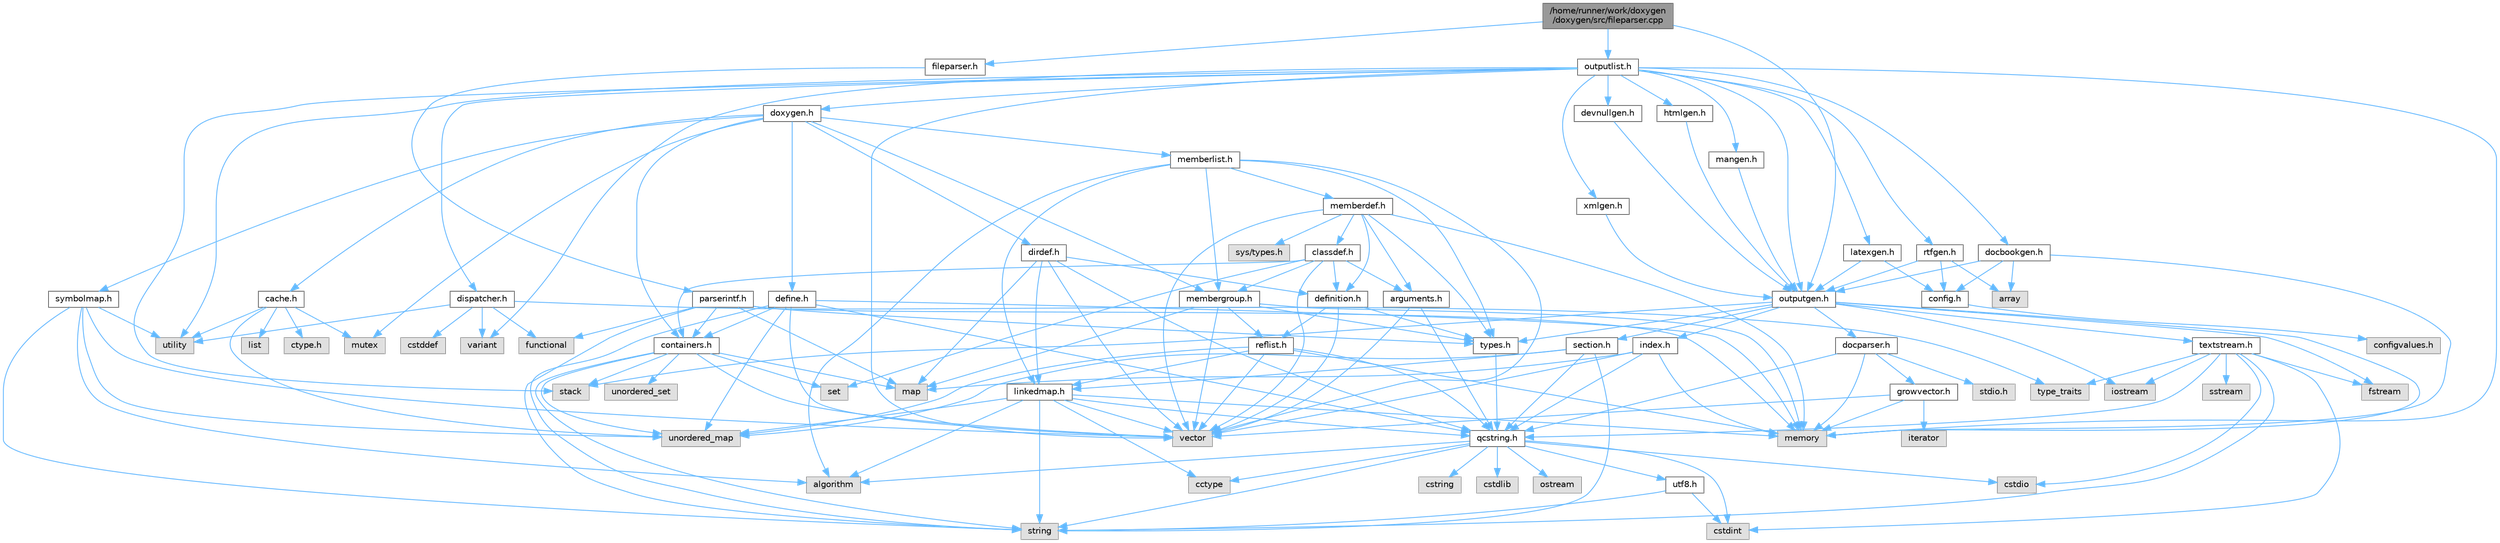 digraph "/home/runner/work/doxygen/doxygen/src/fileparser.cpp"
{
 // INTERACTIVE_SVG=YES
 // LATEX_PDF_SIZE
  bgcolor="transparent";
  edge [fontname=Helvetica,fontsize=10,labelfontname=Helvetica,labelfontsize=10];
  node [fontname=Helvetica,fontsize=10,shape=box,height=0.2,width=0.4];
  Node1 [id="Node000001",label="/home/runner/work/doxygen\l/doxygen/src/fileparser.cpp",height=0.2,width=0.4,color="gray40", fillcolor="grey60", style="filled", fontcolor="black",tooltip=" "];
  Node1 -> Node2 [id="edge1_Node000001_Node000002",color="steelblue1",style="solid",tooltip=" "];
  Node2 [id="Node000002",label="fileparser.h",height=0.2,width=0.4,color="grey40", fillcolor="white", style="filled",URL="$d5/dc5/fileparser_8h.html",tooltip=" "];
  Node2 -> Node3 [id="edge2_Node000002_Node000003",color="steelblue1",style="solid",tooltip=" "];
  Node3 [id="Node000003",label="parserintf.h",height=0.2,width=0.4,color="grey40", fillcolor="white", style="filled",URL="$da/d55/parserintf_8h.html",tooltip=" "];
  Node3 -> Node4 [id="edge3_Node000003_Node000004",color="steelblue1",style="solid",tooltip=" "];
  Node4 [id="Node000004",label="functional",height=0.2,width=0.4,color="grey60", fillcolor="#E0E0E0", style="filled",tooltip=" "];
  Node3 -> Node5 [id="edge4_Node000003_Node000005",color="steelblue1",style="solid",tooltip=" "];
  Node5 [id="Node000005",label="memory",height=0.2,width=0.4,color="grey60", fillcolor="#E0E0E0", style="filled",tooltip=" "];
  Node3 -> Node6 [id="edge5_Node000003_Node000006",color="steelblue1",style="solid",tooltip=" "];
  Node6 [id="Node000006",label="map",height=0.2,width=0.4,color="grey60", fillcolor="#E0E0E0", style="filled",tooltip=" "];
  Node3 -> Node7 [id="edge6_Node000003_Node000007",color="steelblue1",style="solid",tooltip=" "];
  Node7 [id="Node000007",label="string",height=0.2,width=0.4,color="grey60", fillcolor="#E0E0E0", style="filled",tooltip=" "];
  Node3 -> Node8 [id="edge7_Node000003_Node000008",color="steelblue1",style="solid",tooltip=" "];
  Node8 [id="Node000008",label="types.h",height=0.2,width=0.4,color="grey40", fillcolor="white", style="filled",URL="$d9/d49/types_8h.html",tooltip="This file contains a number of basic enums and types."];
  Node8 -> Node9 [id="edge8_Node000008_Node000009",color="steelblue1",style="solid",tooltip=" "];
  Node9 [id="Node000009",label="qcstring.h",height=0.2,width=0.4,color="grey40", fillcolor="white", style="filled",URL="$d7/d5c/qcstring_8h.html",tooltip=" "];
  Node9 -> Node7 [id="edge9_Node000009_Node000007",color="steelblue1",style="solid",tooltip=" "];
  Node9 -> Node10 [id="edge10_Node000009_Node000010",color="steelblue1",style="solid",tooltip=" "];
  Node10 [id="Node000010",label="algorithm",height=0.2,width=0.4,color="grey60", fillcolor="#E0E0E0", style="filled",tooltip=" "];
  Node9 -> Node11 [id="edge11_Node000009_Node000011",color="steelblue1",style="solid",tooltip=" "];
  Node11 [id="Node000011",label="cctype",height=0.2,width=0.4,color="grey60", fillcolor="#E0E0E0", style="filled",tooltip=" "];
  Node9 -> Node12 [id="edge12_Node000009_Node000012",color="steelblue1",style="solid",tooltip=" "];
  Node12 [id="Node000012",label="cstring",height=0.2,width=0.4,color="grey60", fillcolor="#E0E0E0", style="filled",tooltip=" "];
  Node9 -> Node13 [id="edge13_Node000009_Node000013",color="steelblue1",style="solid",tooltip=" "];
  Node13 [id="Node000013",label="cstdio",height=0.2,width=0.4,color="grey60", fillcolor="#E0E0E0", style="filled",tooltip=" "];
  Node9 -> Node14 [id="edge14_Node000009_Node000014",color="steelblue1",style="solid",tooltip=" "];
  Node14 [id="Node000014",label="cstdlib",height=0.2,width=0.4,color="grey60", fillcolor="#E0E0E0", style="filled",tooltip=" "];
  Node9 -> Node15 [id="edge15_Node000009_Node000015",color="steelblue1",style="solid",tooltip=" "];
  Node15 [id="Node000015",label="cstdint",height=0.2,width=0.4,color="grey60", fillcolor="#E0E0E0", style="filled",tooltip=" "];
  Node9 -> Node16 [id="edge16_Node000009_Node000016",color="steelblue1",style="solid",tooltip=" "];
  Node16 [id="Node000016",label="ostream",height=0.2,width=0.4,color="grey60", fillcolor="#E0E0E0", style="filled",tooltip=" "];
  Node9 -> Node17 [id="edge17_Node000009_Node000017",color="steelblue1",style="solid",tooltip=" "];
  Node17 [id="Node000017",label="utf8.h",height=0.2,width=0.4,color="grey40", fillcolor="white", style="filled",URL="$db/d7c/utf8_8h.html",tooltip="Various UTF8 related helper functions."];
  Node17 -> Node15 [id="edge18_Node000017_Node000015",color="steelblue1",style="solid",tooltip=" "];
  Node17 -> Node7 [id="edge19_Node000017_Node000007",color="steelblue1",style="solid",tooltip=" "];
  Node3 -> Node18 [id="edge20_Node000003_Node000018",color="steelblue1",style="solid",tooltip=" "];
  Node18 [id="Node000018",label="containers.h",height=0.2,width=0.4,color="grey40", fillcolor="white", style="filled",URL="$d5/d75/containers_8h.html",tooltip=" "];
  Node18 -> Node19 [id="edge21_Node000018_Node000019",color="steelblue1",style="solid",tooltip=" "];
  Node19 [id="Node000019",label="vector",height=0.2,width=0.4,color="grey60", fillcolor="#E0E0E0", style="filled",tooltip=" "];
  Node18 -> Node7 [id="edge22_Node000018_Node000007",color="steelblue1",style="solid",tooltip=" "];
  Node18 -> Node20 [id="edge23_Node000018_Node000020",color="steelblue1",style="solid",tooltip=" "];
  Node20 [id="Node000020",label="set",height=0.2,width=0.4,color="grey60", fillcolor="#E0E0E0", style="filled",tooltip=" "];
  Node18 -> Node6 [id="edge24_Node000018_Node000006",color="steelblue1",style="solid",tooltip=" "];
  Node18 -> Node21 [id="edge25_Node000018_Node000021",color="steelblue1",style="solid",tooltip=" "];
  Node21 [id="Node000021",label="unordered_set",height=0.2,width=0.4,color="grey60", fillcolor="#E0E0E0", style="filled",tooltip=" "];
  Node18 -> Node22 [id="edge26_Node000018_Node000022",color="steelblue1",style="solid",tooltip=" "];
  Node22 [id="Node000022",label="unordered_map",height=0.2,width=0.4,color="grey60", fillcolor="#E0E0E0", style="filled",tooltip=" "];
  Node18 -> Node23 [id="edge27_Node000018_Node000023",color="steelblue1",style="solid",tooltip=" "];
  Node23 [id="Node000023",label="stack",height=0.2,width=0.4,color="grey60", fillcolor="#E0E0E0", style="filled",tooltip=" "];
  Node1 -> Node24 [id="edge28_Node000001_Node000024",color="steelblue1",style="solid",tooltip=" "];
  Node24 [id="Node000024",label="outputgen.h",height=0.2,width=0.4,color="grey40", fillcolor="white", style="filled",URL="$df/d06/outputgen_8h.html",tooltip=" "];
  Node24 -> Node5 [id="edge29_Node000024_Node000005",color="steelblue1",style="solid",tooltip=" "];
  Node24 -> Node23 [id="edge30_Node000024_Node000023",color="steelblue1",style="solid",tooltip=" "];
  Node24 -> Node25 [id="edge31_Node000024_Node000025",color="steelblue1",style="solid",tooltip=" "];
  Node25 [id="Node000025",label="iostream",height=0.2,width=0.4,color="grey60", fillcolor="#E0E0E0", style="filled",tooltip=" "];
  Node24 -> Node26 [id="edge32_Node000024_Node000026",color="steelblue1",style="solid",tooltip=" "];
  Node26 [id="Node000026",label="fstream",height=0.2,width=0.4,color="grey60", fillcolor="#E0E0E0", style="filled",tooltip=" "];
  Node24 -> Node8 [id="edge33_Node000024_Node000008",color="steelblue1",style="solid",tooltip=" "];
  Node24 -> Node27 [id="edge34_Node000024_Node000027",color="steelblue1",style="solid",tooltip=" "];
  Node27 [id="Node000027",label="index.h",height=0.2,width=0.4,color="grey40", fillcolor="white", style="filled",URL="$d1/db5/index_8h.html",tooltip=" "];
  Node27 -> Node5 [id="edge35_Node000027_Node000005",color="steelblue1",style="solid",tooltip=" "];
  Node27 -> Node19 [id="edge36_Node000027_Node000019",color="steelblue1",style="solid",tooltip=" "];
  Node27 -> Node6 [id="edge37_Node000027_Node000006",color="steelblue1",style="solid",tooltip=" "];
  Node27 -> Node9 [id="edge38_Node000027_Node000009",color="steelblue1",style="solid",tooltip=" "];
  Node24 -> Node28 [id="edge39_Node000024_Node000028",color="steelblue1",style="solid",tooltip=" "];
  Node28 [id="Node000028",label="section.h",height=0.2,width=0.4,color="grey40", fillcolor="white", style="filled",URL="$d1/d2a/section_8h.html",tooltip=" "];
  Node28 -> Node7 [id="edge40_Node000028_Node000007",color="steelblue1",style="solid",tooltip=" "];
  Node28 -> Node22 [id="edge41_Node000028_Node000022",color="steelblue1",style="solid",tooltip=" "];
  Node28 -> Node9 [id="edge42_Node000028_Node000009",color="steelblue1",style="solid",tooltip=" "];
  Node28 -> Node29 [id="edge43_Node000028_Node000029",color="steelblue1",style="solid",tooltip=" "];
  Node29 [id="Node000029",label="linkedmap.h",height=0.2,width=0.4,color="grey40", fillcolor="white", style="filled",URL="$da/de1/linkedmap_8h.html",tooltip=" "];
  Node29 -> Node22 [id="edge44_Node000029_Node000022",color="steelblue1",style="solid",tooltip=" "];
  Node29 -> Node19 [id="edge45_Node000029_Node000019",color="steelblue1",style="solid",tooltip=" "];
  Node29 -> Node5 [id="edge46_Node000029_Node000005",color="steelblue1",style="solid",tooltip=" "];
  Node29 -> Node7 [id="edge47_Node000029_Node000007",color="steelblue1",style="solid",tooltip=" "];
  Node29 -> Node10 [id="edge48_Node000029_Node000010",color="steelblue1",style="solid",tooltip=" "];
  Node29 -> Node11 [id="edge49_Node000029_Node000011",color="steelblue1",style="solid",tooltip=" "];
  Node29 -> Node9 [id="edge50_Node000029_Node000009",color="steelblue1",style="solid",tooltip=" "];
  Node24 -> Node30 [id="edge51_Node000024_Node000030",color="steelblue1",style="solid",tooltip=" "];
  Node30 [id="Node000030",label="textstream.h",height=0.2,width=0.4,color="grey40", fillcolor="white", style="filled",URL="$d4/d7d/textstream_8h.html",tooltip=" "];
  Node30 -> Node7 [id="edge52_Node000030_Node000007",color="steelblue1",style="solid",tooltip=" "];
  Node30 -> Node25 [id="edge53_Node000030_Node000025",color="steelblue1",style="solid",tooltip=" "];
  Node30 -> Node31 [id="edge54_Node000030_Node000031",color="steelblue1",style="solid",tooltip=" "];
  Node31 [id="Node000031",label="sstream",height=0.2,width=0.4,color="grey60", fillcolor="#E0E0E0", style="filled",tooltip=" "];
  Node30 -> Node15 [id="edge55_Node000030_Node000015",color="steelblue1",style="solid",tooltip=" "];
  Node30 -> Node13 [id="edge56_Node000030_Node000013",color="steelblue1",style="solid",tooltip=" "];
  Node30 -> Node26 [id="edge57_Node000030_Node000026",color="steelblue1",style="solid",tooltip=" "];
  Node30 -> Node32 [id="edge58_Node000030_Node000032",color="steelblue1",style="solid",tooltip=" "];
  Node32 [id="Node000032",label="type_traits",height=0.2,width=0.4,color="grey60", fillcolor="#E0E0E0", style="filled",tooltip=" "];
  Node30 -> Node9 [id="edge59_Node000030_Node000009",color="steelblue1",style="solid",tooltip=" "];
  Node24 -> Node33 [id="edge60_Node000024_Node000033",color="steelblue1",style="solid",tooltip=" "];
  Node33 [id="Node000033",label="docparser.h",height=0.2,width=0.4,color="grey40", fillcolor="white", style="filled",URL="$de/d9c/docparser_8h.html",tooltip=" "];
  Node33 -> Node34 [id="edge61_Node000033_Node000034",color="steelblue1",style="solid",tooltip=" "];
  Node34 [id="Node000034",label="stdio.h",height=0.2,width=0.4,color="grey60", fillcolor="#E0E0E0", style="filled",tooltip=" "];
  Node33 -> Node5 [id="edge62_Node000033_Node000005",color="steelblue1",style="solid",tooltip=" "];
  Node33 -> Node9 [id="edge63_Node000033_Node000009",color="steelblue1",style="solid",tooltip=" "];
  Node33 -> Node35 [id="edge64_Node000033_Node000035",color="steelblue1",style="solid",tooltip=" "];
  Node35 [id="Node000035",label="growvector.h",height=0.2,width=0.4,color="grey40", fillcolor="white", style="filled",URL="$d7/d50/growvector_8h.html",tooltip=" "];
  Node35 -> Node19 [id="edge65_Node000035_Node000019",color="steelblue1",style="solid",tooltip=" "];
  Node35 -> Node5 [id="edge66_Node000035_Node000005",color="steelblue1",style="solid",tooltip=" "];
  Node35 -> Node36 [id="edge67_Node000035_Node000036",color="steelblue1",style="solid",tooltip=" "];
  Node36 [id="Node000036",label="iterator",height=0.2,width=0.4,color="grey60", fillcolor="#E0E0E0", style="filled",tooltip=" "];
  Node1 -> Node37 [id="edge68_Node000001_Node000037",color="steelblue1",style="solid",tooltip=" "];
  Node37 [id="Node000037",label="outputlist.h",height=0.2,width=0.4,color="grey40", fillcolor="white", style="filled",URL="$d2/db9/outputlist_8h.html",tooltip=" "];
  Node37 -> Node38 [id="edge69_Node000037_Node000038",color="steelblue1",style="solid",tooltip=" "];
  Node38 [id="Node000038",label="utility",height=0.2,width=0.4,color="grey60", fillcolor="#E0E0E0", style="filled",tooltip=" "];
  Node37 -> Node19 [id="edge70_Node000037_Node000019",color="steelblue1",style="solid",tooltip=" "];
  Node37 -> Node5 [id="edge71_Node000037_Node000005",color="steelblue1",style="solid",tooltip=" "];
  Node37 -> Node39 [id="edge72_Node000037_Node000039",color="steelblue1",style="solid",tooltip=" "];
  Node39 [id="Node000039",label="variant",height=0.2,width=0.4,color="grey60", fillcolor="#E0E0E0", style="filled",tooltip=" "];
  Node37 -> Node23 [id="edge73_Node000037_Node000023",color="steelblue1",style="solid",tooltip=" "];
  Node37 -> Node24 [id="edge74_Node000037_Node000024",color="steelblue1",style="solid",tooltip=" "];
  Node37 -> Node40 [id="edge75_Node000037_Node000040",color="steelblue1",style="solid",tooltip=" "];
  Node40 [id="Node000040",label="doxygen.h",height=0.2,width=0.4,color="grey40", fillcolor="white", style="filled",URL="$d1/da1/doxygen_8h.html",tooltip=" "];
  Node40 -> Node41 [id="edge76_Node000040_Node000041",color="steelblue1",style="solid",tooltip=" "];
  Node41 [id="Node000041",label="mutex",height=0.2,width=0.4,color="grey60", fillcolor="#E0E0E0", style="filled",tooltip=" "];
  Node40 -> Node18 [id="edge77_Node000040_Node000018",color="steelblue1",style="solid",tooltip=" "];
  Node40 -> Node42 [id="edge78_Node000040_Node000042",color="steelblue1",style="solid",tooltip=" "];
  Node42 [id="Node000042",label="membergroup.h",height=0.2,width=0.4,color="grey40", fillcolor="white", style="filled",URL="$d9/d11/membergroup_8h.html",tooltip=" "];
  Node42 -> Node19 [id="edge79_Node000042_Node000019",color="steelblue1",style="solid",tooltip=" "];
  Node42 -> Node6 [id="edge80_Node000042_Node000006",color="steelblue1",style="solid",tooltip=" "];
  Node42 -> Node5 [id="edge81_Node000042_Node000005",color="steelblue1",style="solid",tooltip=" "];
  Node42 -> Node8 [id="edge82_Node000042_Node000008",color="steelblue1",style="solid",tooltip=" "];
  Node42 -> Node43 [id="edge83_Node000042_Node000043",color="steelblue1",style="solid",tooltip=" "];
  Node43 [id="Node000043",label="reflist.h",height=0.2,width=0.4,color="grey40", fillcolor="white", style="filled",URL="$d1/d02/reflist_8h.html",tooltip=" "];
  Node43 -> Node19 [id="edge84_Node000043_Node000019",color="steelblue1",style="solid",tooltip=" "];
  Node43 -> Node22 [id="edge85_Node000043_Node000022",color="steelblue1",style="solid",tooltip=" "];
  Node43 -> Node5 [id="edge86_Node000043_Node000005",color="steelblue1",style="solid",tooltip=" "];
  Node43 -> Node9 [id="edge87_Node000043_Node000009",color="steelblue1",style="solid",tooltip=" "];
  Node43 -> Node29 [id="edge88_Node000043_Node000029",color="steelblue1",style="solid",tooltip=" "];
  Node40 -> Node44 [id="edge89_Node000040_Node000044",color="steelblue1",style="solid",tooltip=" "];
  Node44 [id="Node000044",label="dirdef.h",height=0.2,width=0.4,color="grey40", fillcolor="white", style="filled",URL="$d6/d15/dirdef_8h.html",tooltip=" "];
  Node44 -> Node19 [id="edge90_Node000044_Node000019",color="steelblue1",style="solid",tooltip=" "];
  Node44 -> Node6 [id="edge91_Node000044_Node000006",color="steelblue1",style="solid",tooltip=" "];
  Node44 -> Node9 [id="edge92_Node000044_Node000009",color="steelblue1",style="solid",tooltip=" "];
  Node44 -> Node29 [id="edge93_Node000044_Node000029",color="steelblue1",style="solid",tooltip=" "];
  Node44 -> Node45 [id="edge94_Node000044_Node000045",color="steelblue1",style="solid",tooltip=" "];
  Node45 [id="Node000045",label="definition.h",height=0.2,width=0.4,color="grey40", fillcolor="white", style="filled",URL="$df/da1/definition_8h.html",tooltip=" "];
  Node45 -> Node19 [id="edge95_Node000045_Node000019",color="steelblue1",style="solid",tooltip=" "];
  Node45 -> Node8 [id="edge96_Node000045_Node000008",color="steelblue1",style="solid",tooltip=" "];
  Node45 -> Node43 [id="edge97_Node000045_Node000043",color="steelblue1",style="solid",tooltip=" "];
  Node40 -> Node46 [id="edge98_Node000040_Node000046",color="steelblue1",style="solid",tooltip=" "];
  Node46 [id="Node000046",label="memberlist.h",height=0.2,width=0.4,color="grey40", fillcolor="white", style="filled",URL="$dd/d78/memberlist_8h.html",tooltip=" "];
  Node46 -> Node19 [id="edge99_Node000046_Node000019",color="steelblue1",style="solid",tooltip=" "];
  Node46 -> Node10 [id="edge100_Node000046_Node000010",color="steelblue1",style="solid",tooltip=" "];
  Node46 -> Node47 [id="edge101_Node000046_Node000047",color="steelblue1",style="solid",tooltip=" "];
  Node47 [id="Node000047",label="memberdef.h",height=0.2,width=0.4,color="grey40", fillcolor="white", style="filled",URL="$d4/d46/memberdef_8h.html",tooltip=" "];
  Node47 -> Node19 [id="edge102_Node000047_Node000019",color="steelblue1",style="solid",tooltip=" "];
  Node47 -> Node5 [id="edge103_Node000047_Node000005",color="steelblue1",style="solid",tooltip=" "];
  Node47 -> Node48 [id="edge104_Node000047_Node000048",color="steelblue1",style="solid",tooltip=" "];
  Node48 [id="Node000048",label="sys/types.h",height=0.2,width=0.4,color="grey60", fillcolor="#E0E0E0", style="filled",tooltip=" "];
  Node47 -> Node8 [id="edge105_Node000047_Node000008",color="steelblue1",style="solid",tooltip=" "];
  Node47 -> Node45 [id="edge106_Node000047_Node000045",color="steelblue1",style="solid",tooltip=" "];
  Node47 -> Node49 [id="edge107_Node000047_Node000049",color="steelblue1",style="solid",tooltip=" "];
  Node49 [id="Node000049",label="arguments.h",height=0.2,width=0.4,color="grey40", fillcolor="white", style="filled",URL="$df/d9b/arguments_8h.html",tooltip=" "];
  Node49 -> Node19 [id="edge108_Node000049_Node000019",color="steelblue1",style="solid",tooltip=" "];
  Node49 -> Node9 [id="edge109_Node000049_Node000009",color="steelblue1",style="solid",tooltip=" "];
  Node47 -> Node50 [id="edge110_Node000047_Node000050",color="steelblue1",style="solid",tooltip=" "];
  Node50 [id="Node000050",label="classdef.h",height=0.2,width=0.4,color="grey40", fillcolor="white", style="filled",URL="$d1/da6/classdef_8h.html",tooltip=" "];
  Node50 -> Node19 [id="edge111_Node000050_Node000019",color="steelblue1",style="solid",tooltip=" "];
  Node50 -> Node20 [id="edge112_Node000050_Node000020",color="steelblue1",style="solid",tooltip=" "];
  Node50 -> Node18 [id="edge113_Node000050_Node000018",color="steelblue1",style="solid",tooltip=" "];
  Node50 -> Node45 [id="edge114_Node000050_Node000045",color="steelblue1",style="solid",tooltip=" "];
  Node50 -> Node49 [id="edge115_Node000050_Node000049",color="steelblue1",style="solid",tooltip=" "];
  Node50 -> Node42 [id="edge116_Node000050_Node000042",color="steelblue1",style="solid",tooltip=" "];
  Node46 -> Node29 [id="edge117_Node000046_Node000029",color="steelblue1",style="solid",tooltip=" "];
  Node46 -> Node8 [id="edge118_Node000046_Node000008",color="steelblue1",style="solid",tooltip=" "];
  Node46 -> Node42 [id="edge119_Node000046_Node000042",color="steelblue1",style="solid",tooltip=" "];
  Node40 -> Node51 [id="edge120_Node000040_Node000051",color="steelblue1",style="solid",tooltip=" "];
  Node51 [id="Node000051",label="define.h",height=0.2,width=0.4,color="grey40", fillcolor="white", style="filled",URL="$df/d67/define_8h.html",tooltip=" "];
  Node51 -> Node19 [id="edge121_Node000051_Node000019",color="steelblue1",style="solid",tooltip=" "];
  Node51 -> Node5 [id="edge122_Node000051_Node000005",color="steelblue1",style="solid",tooltip=" "];
  Node51 -> Node7 [id="edge123_Node000051_Node000007",color="steelblue1",style="solid",tooltip=" "];
  Node51 -> Node22 [id="edge124_Node000051_Node000022",color="steelblue1",style="solid",tooltip=" "];
  Node51 -> Node9 [id="edge125_Node000051_Node000009",color="steelblue1",style="solid",tooltip=" "];
  Node51 -> Node18 [id="edge126_Node000051_Node000018",color="steelblue1",style="solid",tooltip=" "];
  Node40 -> Node52 [id="edge127_Node000040_Node000052",color="steelblue1",style="solid",tooltip=" "];
  Node52 [id="Node000052",label="cache.h",height=0.2,width=0.4,color="grey40", fillcolor="white", style="filled",URL="$d3/d26/cache_8h.html",tooltip=" "];
  Node52 -> Node53 [id="edge128_Node000052_Node000053",color="steelblue1",style="solid",tooltip=" "];
  Node53 [id="Node000053",label="list",height=0.2,width=0.4,color="grey60", fillcolor="#E0E0E0", style="filled",tooltip=" "];
  Node52 -> Node22 [id="edge129_Node000052_Node000022",color="steelblue1",style="solid",tooltip=" "];
  Node52 -> Node41 [id="edge130_Node000052_Node000041",color="steelblue1",style="solid",tooltip=" "];
  Node52 -> Node38 [id="edge131_Node000052_Node000038",color="steelblue1",style="solid",tooltip=" "];
  Node52 -> Node54 [id="edge132_Node000052_Node000054",color="steelblue1",style="solid",tooltip=" "];
  Node54 [id="Node000054",label="ctype.h",height=0.2,width=0.4,color="grey60", fillcolor="#E0E0E0", style="filled",tooltip=" "];
  Node40 -> Node55 [id="edge133_Node000040_Node000055",color="steelblue1",style="solid",tooltip=" "];
  Node55 [id="Node000055",label="symbolmap.h",height=0.2,width=0.4,color="grey40", fillcolor="white", style="filled",URL="$d7/ddd/symbolmap_8h.html",tooltip=" "];
  Node55 -> Node10 [id="edge134_Node000055_Node000010",color="steelblue1",style="solid",tooltip=" "];
  Node55 -> Node22 [id="edge135_Node000055_Node000022",color="steelblue1",style="solid",tooltip=" "];
  Node55 -> Node19 [id="edge136_Node000055_Node000019",color="steelblue1",style="solid",tooltip=" "];
  Node55 -> Node7 [id="edge137_Node000055_Node000007",color="steelblue1",style="solid",tooltip=" "];
  Node55 -> Node38 [id="edge138_Node000055_Node000038",color="steelblue1",style="solid",tooltip=" "];
  Node37 -> Node56 [id="edge139_Node000037_Node000056",color="steelblue1",style="solid",tooltip=" "];
  Node56 [id="Node000056",label="dispatcher.h",height=0.2,width=0.4,color="grey40", fillcolor="white", style="filled",URL="$da/d73/dispatcher_8h.html",tooltip=" "];
  Node56 -> Node57 [id="edge140_Node000056_Node000057",color="steelblue1",style="solid",tooltip=" "];
  Node57 [id="Node000057",label="cstddef",height=0.2,width=0.4,color="grey60", fillcolor="#E0E0E0", style="filled",tooltip=" "];
  Node56 -> Node38 [id="edge141_Node000056_Node000038",color="steelblue1",style="solid",tooltip=" "];
  Node56 -> Node4 [id="edge142_Node000056_Node000004",color="steelblue1",style="solid",tooltip=" "];
  Node56 -> Node39 [id="edge143_Node000056_Node000039",color="steelblue1",style="solid",tooltip=" "];
  Node56 -> Node32 [id="edge144_Node000056_Node000032",color="steelblue1",style="solid",tooltip=" "];
  Node37 -> Node58 [id="edge145_Node000037_Node000058",color="steelblue1",style="solid",tooltip=" "];
  Node58 [id="Node000058",label="htmlgen.h",height=0.2,width=0.4,color="grey40", fillcolor="white", style="filled",URL="$d8/d56/htmlgen_8h.html",tooltip=" "];
  Node58 -> Node24 [id="edge146_Node000058_Node000024",color="steelblue1",style="solid",tooltip=" "];
  Node37 -> Node59 [id="edge147_Node000037_Node000059",color="steelblue1",style="solid",tooltip=" "];
  Node59 [id="Node000059",label="latexgen.h",height=0.2,width=0.4,color="grey40", fillcolor="white", style="filled",URL="$d6/d9c/latexgen_8h.html",tooltip=" "];
  Node59 -> Node60 [id="edge148_Node000059_Node000060",color="steelblue1",style="solid",tooltip=" "];
  Node60 [id="Node000060",label="config.h",height=0.2,width=0.4,color="grey40", fillcolor="white", style="filled",URL="$db/d16/config_8h.html",tooltip=" "];
  Node60 -> Node61 [id="edge149_Node000060_Node000061",color="steelblue1",style="solid",tooltip=" "];
  Node61 [id="Node000061",label="configvalues.h",height=0.2,width=0.4,color="grey60", fillcolor="#E0E0E0", style="filled",tooltip=" "];
  Node59 -> Node24 [id="edge150_Node000059_Node000024",color="steelblue1",style="solid",tooltip=" "];
  Node37 -> Node62 [id="edge151_Node000037_Node000062",color="steelblue1",style="solid",tooltip=" "];
  Node62 [id="Node000062",label="rtfgen.h",height=0.2,width=0.4,color="grey40", fillcolor="white", style="filled",URL="$d4/daa/rtfgen_8h.html",tooltip=" "];
  Node62 -> Node63 [id="edge152_Node000062_Node000063",color="steelblue1",style="solid",tooltip=" "];
  Node63 [id="Node000063",label="array",height=0.2,width=0.4,color="grey60", fillcolor="#E0E0E0", style="filled",tooltip=" "];
  Node62 -> Node60 [id="edge153_Node000062_Node000060",color="steelblue1",style="solid",tooltip=" "];
  Node62 -> Node24 [id="edge154_Node000062_Node000024",color="steelblue1",style="solid",tooltip=" "];
  Node37 -> Node64 [id="edge155_Node000037_Node000064",color="steelblue1",style="solid",tooltip=" "];
  Node64 [id="Node000064",label="mangen.h",height=0.2,width=0.4,color="grey40", fillcolor="white", style="filled",URL="$da/dc0/mangen_8h.html",tooltip=" "];
  Node64 -> Node24 [id="edge156_Node000064_Node000024",color="steelblue1",style="solid",tooltip=" "];
  Node37 -> Node65 [id="edge157_Node000037_Node000065",color="steelblue1",style="solid",tooltip=" "];
  Node65 [id="Node000065",label="docbookgen.h",height=0.2,width=0.4,color="grey40", fillcolor="white", style="filled",URL="$de/dea/docbookgen_8h.html",tooltip=" "];
  Node65 -> Node5 [id="edge158_Node000065_Node000005",color="steelblue1",style="solid",tooltip=" "];
  Node65 -> Node63 [id="edge159_Node000065_Node000063",color="steelblue1",style="solid",tooltip=" "];
  Node65 -> Node60 [id="edge160_Node000065_Node000060",color="steelblue1",style="solid",tooltip=" "];
  Node65 -> Node24 [id="edge161_Node000065_Node000024",color="steelblue1",style="solid",tooltip=" "];
  Node37 -> Node66 [id="edge162_Node000037_Node000066",color="steelblue1",style="solid",tooltip=" "];
  Node66 [id="Node000066",label="xmlgen.h",height=0.2,width=0.4,color="grey40", fillcolor="white", style="filled",URL="$d9/d67/xmlgen_8h.html",tooltip=" "];
  Node66 -> Node24 [id="edge163_Node000066_Node000024",color="steelblue1",style="solid",tooltip=" "];
  Node37 -> Node67 [id="edge164_Node000037_Node000067",color="steelblue1",style="solid",tooltip=" "];
  Node67 [id="Node000067",label="devnullgen.h",height=0.2,width=0.4,color="grey40", fillcolor="white", style="filled",URL="$d8/de5/devnullgen_8h.html",tooltip=" "];
  Node67 -> Node24 [id="edge165_Node000067_Node000024",color="steelblue1",style="solid",tooltip=" "];
}
